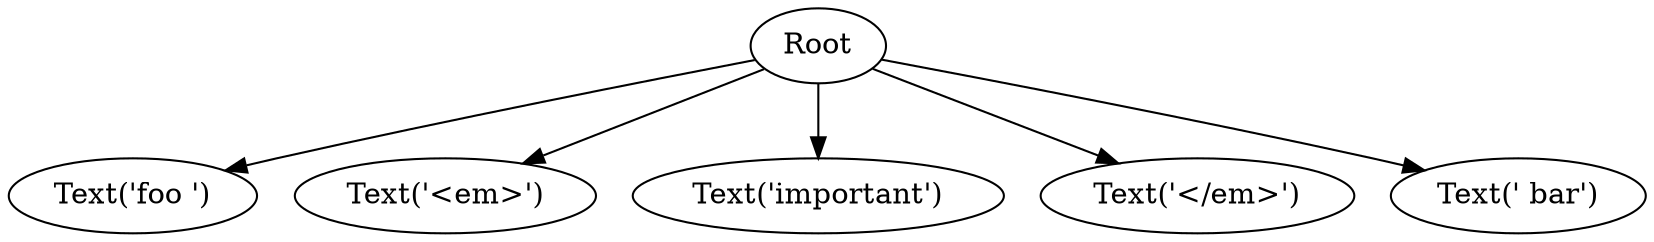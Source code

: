 /* Compile with 
  dot -Tsvg doc/source/graph_ex1.gv -o doc/source/images/graph_ex1.svg
*/
digraph G {
"Root" -> "Text('foo ')";
"Root" -> "Text('<em>')";
"Root" -> "Text('important')";
"Root" -> "Text('</em>')";
"Root" -> "Text(' bar')";
}
